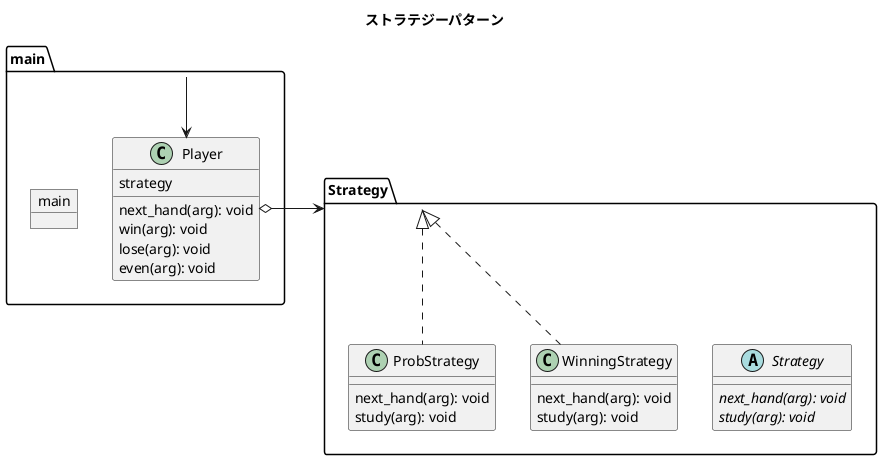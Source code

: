 @startuml

title ストラテジーパターン

package main {
    object main {
    }
    class Player{
      strategy
      next_hand(arg): void
      win(arg): void
      lose(arg): void
      even(arg): void
    }
}

package Strategy {
    ' 3つのインスタンスだけシングルトンでもつ。VOってやつ？
    ' class Hand{

    ' }
    abstract Strategy {
        {abstract} next_hand(arg): void
        {abstract} study(arg): void
    }

    class WinningStrategy {
        next_hand(arg): void
        study(arg): void
    }

    class ProbStrategy {
        next_hand(arg): void
        study(arg): void
    }
}
    main --> Player 
    Player o-right-> Strategy
    WinningStrategy .up.|> Strategy 
    ProbStrategy .up.|> Strategy 
    
    

@enduml